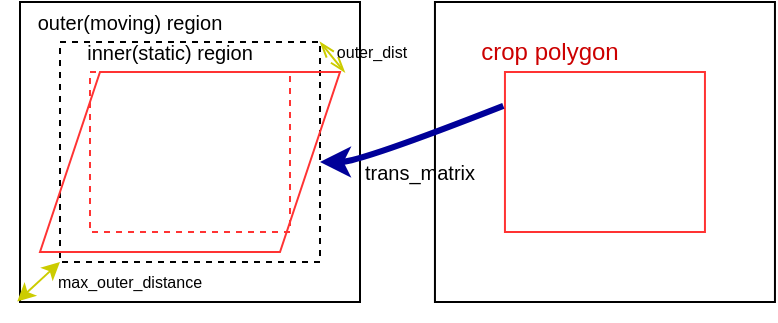 <mxfile version="12.1.0" type="device" pages="1"><diagram id="hTPEyoubGqFaQoab88NK" name="Page-1"><mxGraphModel dx="510" dy="377" grid="1" gridSize="10" guides="1" tooltips="1" connect="1" arrows="1" fold="1" page="1" pageScale="1" pageWidth="827" pageHeight="1169" math="0" shadow="0"><root><mxCell id="0"/><mxCell id="1" parent="0"/><mxCell id="NNs-11s-a089aPm-0prd-3" value="" style="group" vertex="1" connectable="0" parent="1"><mxGeometry x="317.476" y="245" width="170" height="150" as="geometry"/></mxCell><mxCell id="NNs-11s-a089aPm-0prd-1" value="" style="rounded=0;whiteSpace=wrap;html=1;" vertex="1" parent="NNs-11s-a089aPm-0prd-3"><mxGeometry width="170" height="150" as="geometry"/></mxCell><mxCell id="NNs-11s-a089aPm-0prd-2" value="" style="rounded=0;whiteSpace=wrap;html=1;strokeColor=#FF3333;" vertex="1" parent="NNs-11s-a089aPm-0prd-3"><mxGeometry x="35" y="35" width="100" height="80" as="geometry"/></mxCell><mxCell id="NNs-11s-a089aPm-0prd-4" value="crop polygon" style="text;html=1;strokeColor=none;fillColor=none;align=center;verticalAlign=middle;whiteSpace=wrap;rounded=0;fontColor=#CC0000;" vertex="1" parent="NNs-11s-a089aPm-0prd-3"><mxGeometry x="2.524" y="15" width="110" height="20" as="geometry"/></mxCell><mxCell id="Ak-N09k-ys8jLJivyLpr-6" value="" style="rounded=0;whiteSpace=wrap;html=1;" parent="1" vertex="1"><mxGeometry x="110" y="245" width="170" height="150" as="geometry"/></mxCell><mxCell id="Ak-N09k-ys8jLJivyLpr-8" value="" style="rounded=0;whiteSpace=wrap;html=1;strokeColor=#000000;dashed=1;" parent="1" vertex="1"><mxGeometry x="130" y="265" width="130" height="110" as="geometry"/></mxCell><mxCell id="Ak-N09k-ys8jLJivyLpr-7" value="" style="rounded=0;whiteSpace=wrap;html=1;strokeColor=#FF3333;dashed=1;" parent="1" vertex="1"><mxGeometry x="145" y="280" width="100" height="80" as="geometry"/></mxCell><mxCell id="Ak-N09k-ys8jLJivyLpr-9" value="inner(static) region" style="text;html=1;strokeColor=none;fillColor=none;align=center;verticalAlign=middle;whiteSpace=wrap;rounded=0;dashed=1;fontSize=10;" parent="1" vertex="1"><mxGeometry x="120" y="260" width="130" height="20" as="geometry"/></mxCell><mxCell id="Ak-N09k-ys8jLJivyLpr-10" value="outer(moving) region" style="text;html=1;strokeColor=none;fillColor=none;align=center;verticalAlign=middle;whiteSpace=wrap;rounded=0;dashed=1;fontSize=10;" parent="1" vertex="1"><mxGeometry x="100" y="245" width="130" height="20" as="geometry"/></mxCell><mxCell id="Ak-N09k-ys8jLJivyLpr-11" value="" style="shape=parallelogram;perimeter=parallelogramPerimeter;whiteSpace=wrap;html=1;strokeColor=#FF3333;fontSize=10;fillColor=none;" parent="1" vertex="1"><mxGeometry x="120" y="280" width="150" height="90" as="geometry"/></mxCell><mxCell id="Ak-N09k-ys8jLJivyLpr-14" value="" style="curved=1;endArrow=classic;html=1;fontSize=10;exitX=0;exitY=0.25;exitDx=0;exitDy=0;strokeColor=#000099;strokeWidth=3;" parent="1" edge="1"><mxGeometry width="50" height="50" relative="1" as="geometry"><mxPoint x="351.659" y="296.923" as="sourcePoint"/><mxPoint x="260" y="325" as="targetPoint"/><Array as="points"><mxPoint x="280" y="325"/></Array></mxGeometry></mxCell><mxCell id="Ak-N09k-ys8jLJivyLpr-17" value="trans_matrix" style="text;html=1;strokeColor=none;fillColor=none;align=center;verticalAlign=middle;whiteSpace=wrap;rounded=0;fontSize=10;" parent="1" vertex="1"><mxGeometry x="290" y="320" width="40" height="20" as="geometry"/></mxCell><mxCell id="Ak-N09k-ys8jLJivyLpr-18" value="" style="endArrow=classic;startArrow=classic;html=1;strokeColor=#CCCC00;strokeWidth=1;fontSize=10;exitX=-0.008;exitY=0.998;exitDx=0;exitDy=0;exitPerimeter=0;" parent="1" source="Ak-N09k-ys8jLJivyLpr-6" edge="1"><mxGeometry width="50" height="50" relative="1" as="geometry"><mxPoint x="110" y="405" as="sourcePoint"/><mxPoint x="130" y="375" as="targetPoint"/></mxGeometry></mxCell><mxCell id="Ak-N09k-ys8jLJivyLpr-19" value="max_outer_distance" style="text;html=1;strokeColor=none;fillColor=none;align=center;verticalAlign=middle;whiteSpace=wrap;rounded=0;fontSize=8;" parent="1" vertex="1"><mxGeometry x="145" y="375" width="40" height="20" as="geometry"/></mxCell><mxCell id="Ak-N09k-ys8jLJivyLpr-20" value="" style="endArrow=openThin;startArrow=openThin;html=1;strokeColor=#CCCC00;strokeWidth=1;fontSize=8;endFill=0;startFill=0;entryX=1.016;entryY=0.002;entryDx=0;entryDy=0;entryPerimeter=0;" parent="1" target="Ak-N09k-ys8jLJivyLpr-11" edge="1"><mxGeometry width="50" height="50" relative="1" as="geometry"><mxPoint x="260" y="265" as="sourcePoint"/><mxPoint x="280" y="275" as="targetPoint"/></mxGeometry></mxCell><mxCell id="Ak-N09k-ys8jLJivyLpr-21" value="outer_dist" style="text;html=1;strokeColor=none;fillColor=none;align=center;verticalAlign=middle;whiteSpace=wrap;rounded=0;fontSize=8;" parent="1" vertex="1"><mxGeometry x="266" y="260" width="40" height="20" as="geometry"/></mxCell></root></mxGraphModel></diagram></mxfile>